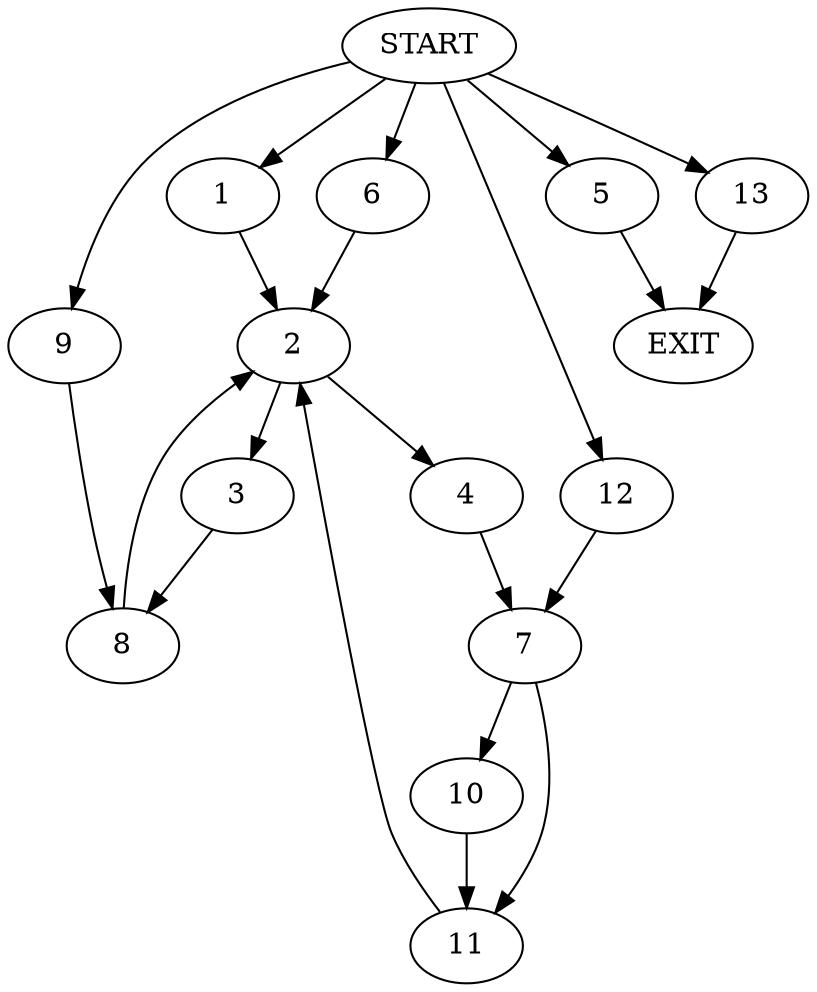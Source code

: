 digraph {
0 [label="START"]
14 [label="EXIT"]
0 -> 1
1 -> 2
2 -> 3
2 -> 4
0 -> 5
5 -> 14
0 -> 6
6 -> 2
4 -> 7
3 -> 8
8 -> 2
0 -> 9
9 -> 8
7 -> 10
7 -> 11
0 -> 12
12 -> 7
10 -> 11
11 -> 2
0 -> 13
13 -> 14
}
